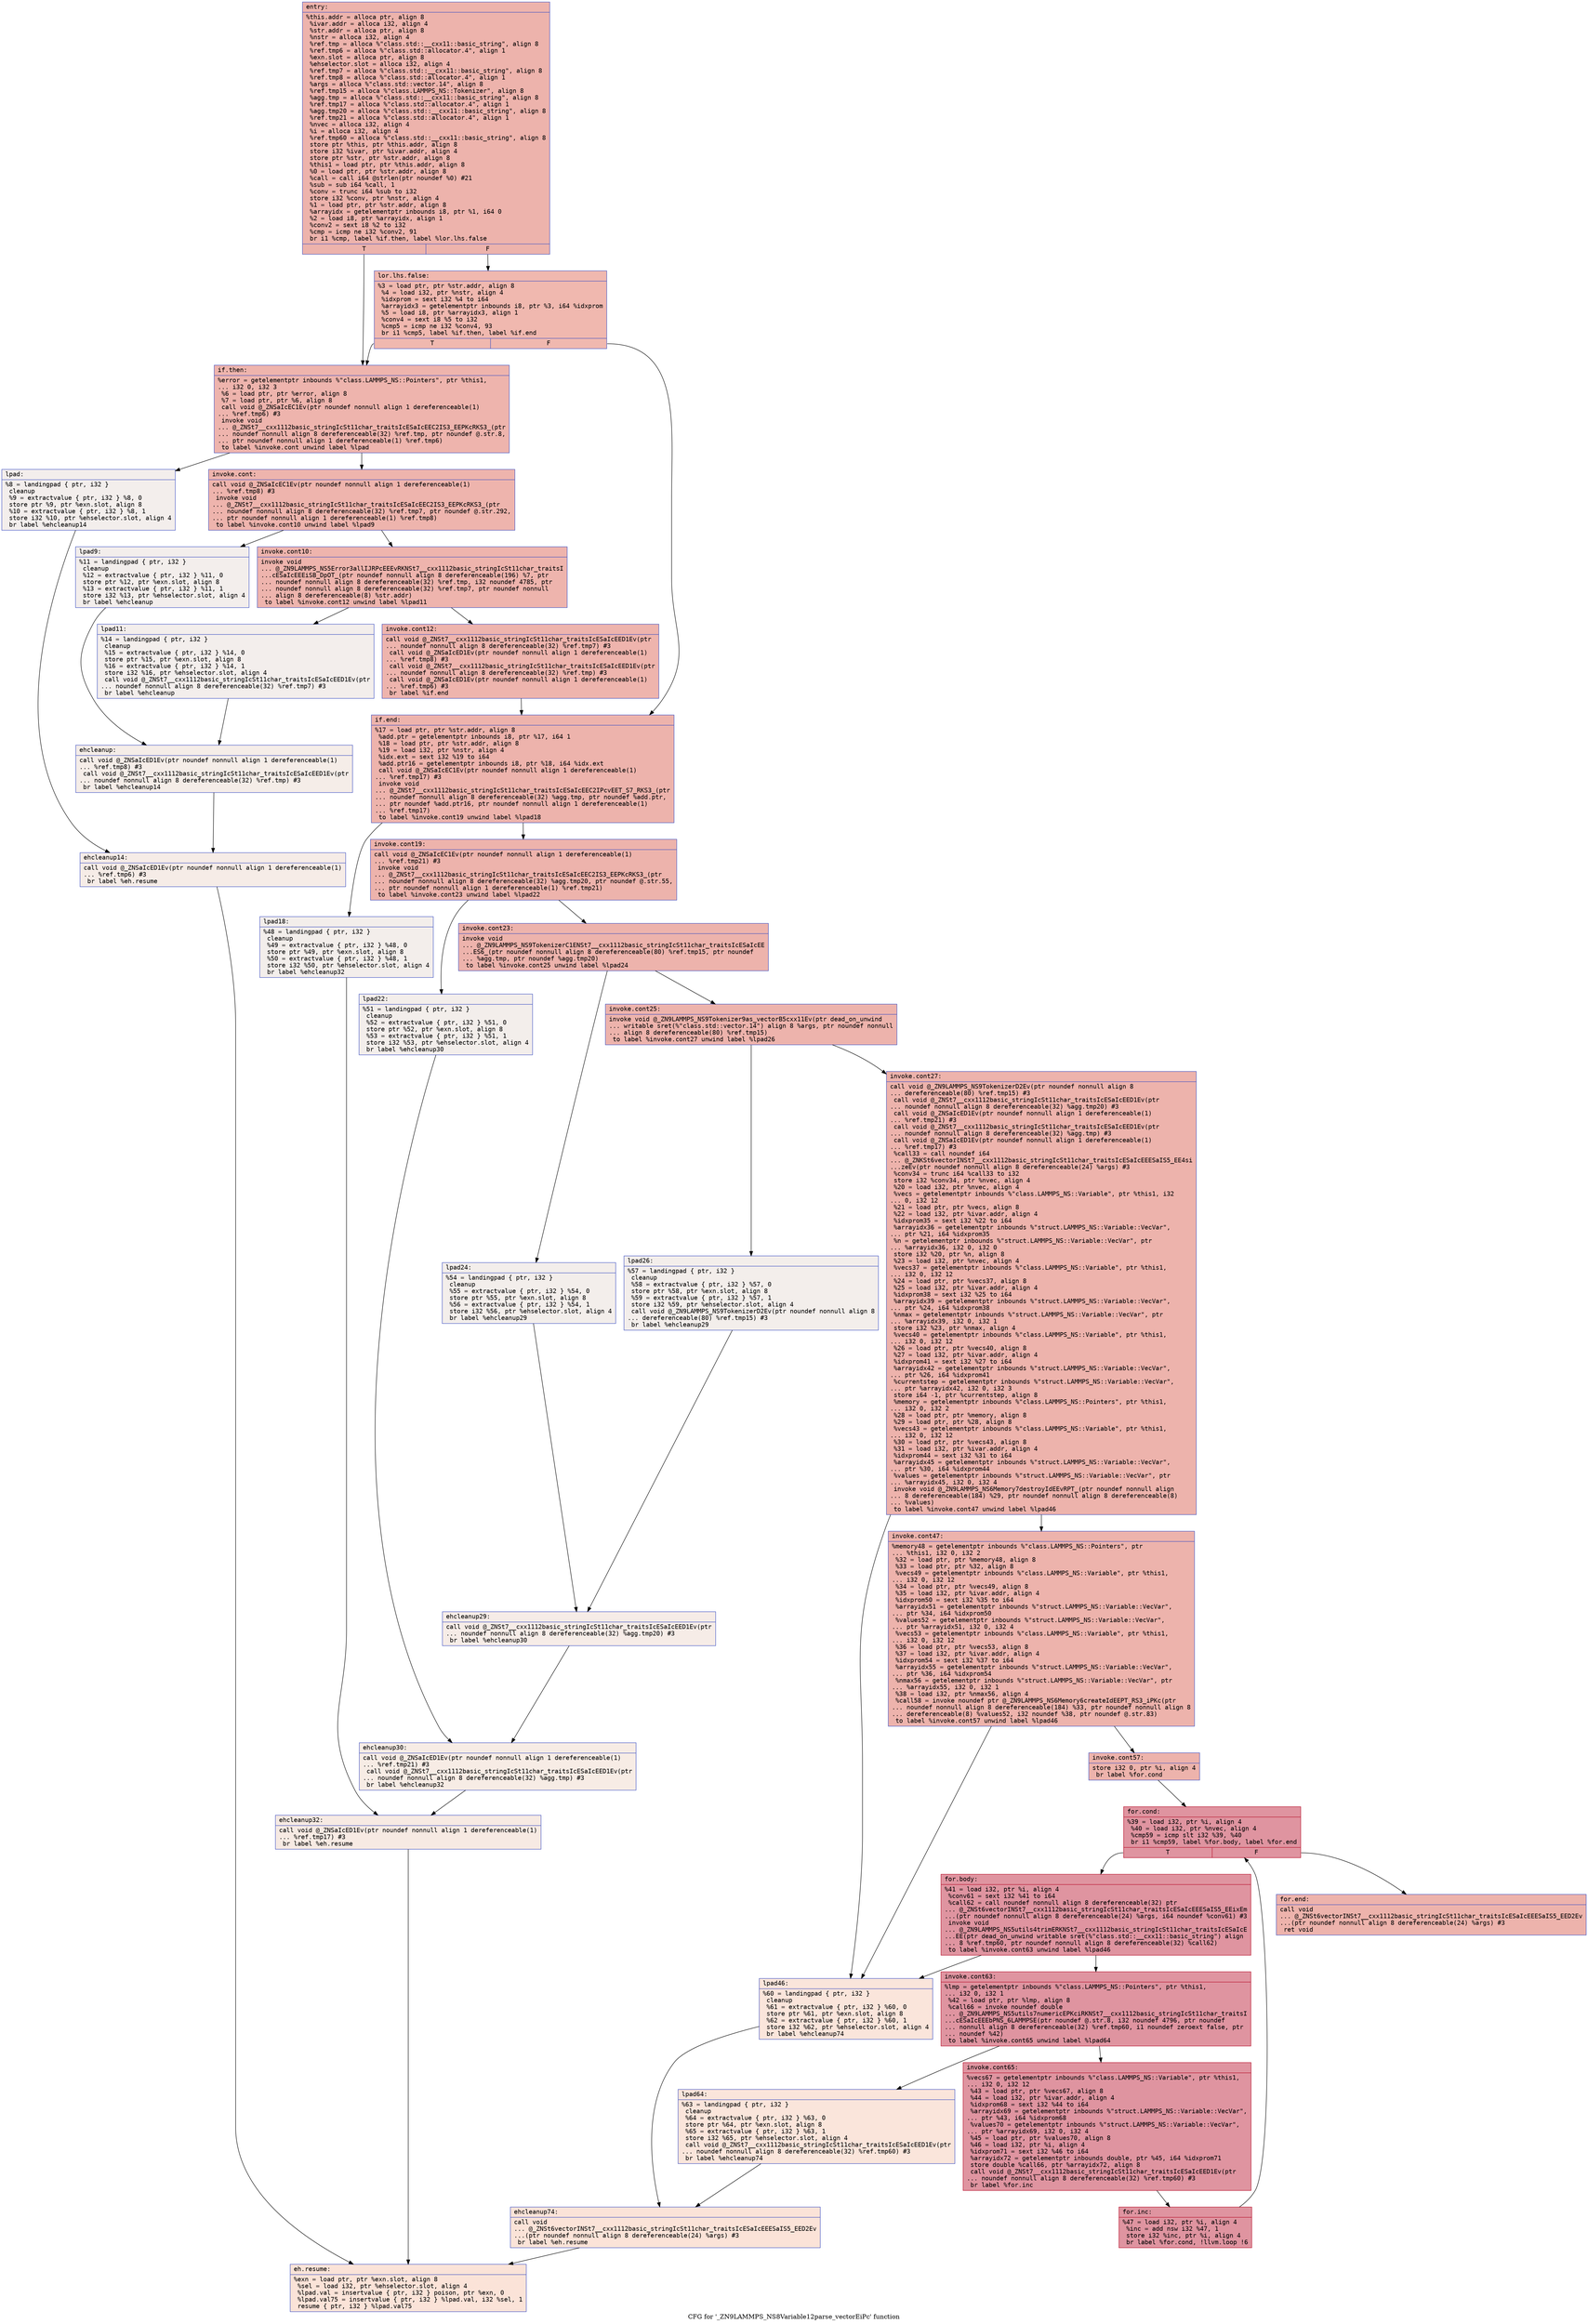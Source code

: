 digraph "CFG for '_ZN9LAMMPS_NS8Variable12parse_vectorEiPc' function" {
	label="CFG for '_ZN9LAMMPS_NS8Variable12parse_vectorEiPc' function";

	Node0x556bfe28b6e0 [shape=record,color="#3d50c3ff", style=filled, fillcolor="#d6524470" fontname="Courier",label="{entry:\l|  %this.addr = alloca ptr, align 8\l  %ivar.addr = alloca i32, align 4\l  %str.addr = alloca ptr, align 8\l  %nstr = alloca i32, align 4\l  %ref.tmp = alloca %\"class.std::__cxx11::basic_string\", align 8\l  %ref.tmp6 = alloca %\"class.std::allocator.4\", align 1\l  %exn.slot = alloca ptr, align 8\l  %ehselector.slot = alloca i32, align 4\l  %ref.tmp7 = alloca %\"class.std::__cxx11::basic_string\", align 8\l  %ref.tmp8 = alloca %\"class.std::allocator.4\", align 1\l  %args = alloca %\"class.std::vector.14\", align 8\l  %ref.tmp15 = alloca %\"class.LAMMPS_NS::Tokenizer\", align 8\l  %agg.tmp = alloca %\"class.std::__cxx11::basic_string\", align 8\l  %ref.tmp17 = alloca %\"class.std::allocator.4\", align 1\l  %agg.tmp20 = alloca %\"class.std::__cxx11::basic_string\", align 8\l  %ref.tmp21 = alloca %\"class.std::allocator.4\", align 1\l  %nvec = alloca i32, align 4\l  %i = alloca i32, align 4\l  %ref.tmp60 = alloca %\"class.std::__cxx11::basic_string\", align 8\l  store ptr %this, ptr %this.addr, align 8\l  store i32 %ivar, ptr %ivar.addr, align 4\l  store ptr %str, ptr %str.addr, align 8\l  %this1 = load ptr, ptr %this.addr, align 8\l  %0 = load ptr, ptr %str.addr, align 8\l  %call = call i64 @strlen(ptr noundef %0) #21\l  %sub = sub i64 %call, 1\l  %conv = trunc i64 %sub to i32\l  store i32 %conv, ptr %nstr, align 4\l  %1 = load ptr, ptr %str.addr, align 8\l  %arrayidx = getelementptr inbounds i8, ptr %1, i64 0\l  %2 = load i8, ptr %arrayidx, align 1\l  %conv2 = sext i8 %2 to i32\l  %cmp = icmp ne i32 %conv2, 91\l  br i1 %cmp, label %if.then, label %lor.lhs.false\l|{<s0>T|<s1>F}}"];
	Node0x556bfe28b6e0:s0 -> Node0x556bfe28cf80[tooltip="entry -> if.then\nProbability 50.00%" ];
	Node0x556bfe28b6e0:s1 -> Node0x556bfe28cff0[tooltip="entry -> lor.lhs.false\nProbability 50.00%" ];
	Node0x556bfe28cff0 [shape=record,color="#3d50c3ff", style=filled, fillcolor="#dc5d4a70" fontname="Courier",label="{lor.lhs.false:\l|  %3 = load ptr, ptr %str.addr, align 8\l  %4 = load i32, ptr %nstr, align 4\l  %idxprom = sext i32 %4 to i64\l  %arrayidx3 = getelementptr inbounds i8, ptr %3, i64 %idxprom\l  %5 = load i8, ptr %arrayidx3, align 1\l  %conv4 = sext i8 %5 to i32\l  %cmp5 = icmp ne i32 %conv4, 93\l  br i1 %cmp5, label %if.then, label %if.end\l|{<s0>T|<s1>F}}"];
	Node0x556bfe28cff0:s0 -> Node0x556bfe28cf80[tooltip="lor.lhs.false -> if.then\nProbability 50.00%" ];
	Node0x556bfe28cff0:s1 -> Node0x556bfe28d570[tooltip="lor.lhs.false -> if.end\nProbability 50.00%" ];
	Node0x556bfe28cf80 [shape=record,color="#3d50c3ff", style=filled, fillcolor="#d8564670" fontname="Courier",label="{if.then:\l|  %error = getelementptr inbounds %\"class.LAMMPS_NS::Pointers\", ptr %this1,\l... i32 0, i32 3\l  %6 = load ptr, ptr %error, align 8\l  %7 = load ptr, ptr %6, align 8\l  call void @_ZNSaIcEC1Ev(ptr noundef nonnull align 1 dereferenceable(1)\l... %ref.tmp6) #3\l  invoke void\l... @_ZNSt7__cxx1112basic_stringIcSt11char_traitsIcESaIcEEC2IS3_EEPKcRKS3_(ptr\l... noundef nonnull align 8 dereferenceable(32) %ref.tmp, ptr noundef @.str.8,\l... ptr noundef nonnull align 1 dereferenceable(1) %ref.tmp6)\l          to label %invoke.cont unwind label %lpad\l}"];
	Node0x556bfe28cf80 -> Node0x556bfe28d9f0[tooltip="if.then -> invoke.cont\nProbability 100.00%" ];
	Node0x556bfe28cf80 -> Node0x556bfe28da70[tooltip="if.then -> lpad\nProbability 0.00%" ];
	Node0x556bfe28d9f0 [shape=record,color="#3d50c3ff", style=filled, fillcolor="#d8564670" fontname="Courier",label="{invoke.cont:\l|  call void @_ZNSaIcEC1Ev(ptr noundef nonnull align 1 dereferenceable(1)\l... %ref.tmp8) #3\l  invoke void\l... @_ZNSt7__cxx1112basic_stringIcSt11char_traitsIcESaIcEEC2IS3_EEPKcRKS3_(ptr\l... noundef nonnull align 8 dereferenceable(32) %ref.tmp7, ptr noundef @.str.292,\l... ptr noundef nonnull align 1 dereferenceable(1) %ref.tmp8)\l          to label %invoke.cont10 unwind label %lpad9\l}"];
	Node0x556bfe28d9f0 -> Node0x556bfe28dd90[tooltip="invoke.cont -> invoke.cont10\nProbability 100.00%" ];
	Node0x556bfe28d9f0 -> Node0x556bfe28dde0[tooltip="invoke.cont -> lpad9\nProbability 0.00%" ];
	Node0x556bfe28dd90 [shape=record,color="#3d50c3ff", style=filled, fillcolor="#d8564670" fontname="Courier",label="{invoke.cont10:\l|  invoke void\l... @_ZN9LAMMPS_NS5Error3allIJRPcEEEvRKNSt7__cxx1112basic_stringIcSt11char_traitsI\l...cESaIcEEEiSB_DpOT_(ptr noundef nonnull align 8 dereferenceable(196) %7, ptr\l... noundef nonnull align 8 dereferenceable(32) %ref.tmp, i32 noundef 4785, ptr\l... noundef nonnull align 8 dereferenceable(32) %ref.tmp7, ptr noundef nonnull\l... align 8 dereferenceable(8) %str.addr)\l          to label %invoke.cont12 unwind label %lpad11\l}"];
	Node0x556bfe28dd90 -> Node0x556bfe28dd40[tooltip="invoke.cont10 -> invoke.cont12\nProbability 100.00%" ];
	Node0x556bfe28dd90 -> Node0x556bfe28e0b0[tooltip="invoke.cont10 -> lpad11\nProbability 0.00%" ];
	Node0x556bfe28dd40 [shape=record,color="#3d50c3ff", style=filled, fillcolor="#d8564670" fontname="Courier",label="{invoke.cont12:\l|  call void @_ZNSt7__cxx1112basic_stringIcSt11char_traitsIcESaIcEED1Ev(ptr\l... noundef nonnull align 8 dereferenceable(32) %ref.tmp7) #3\l  call void @_ZNSaIcED1Ev(ptr noundef nonnull align 1 dereferenceable(1)\l... %ref.tmp8) #3\l  call void @_ZNSt7__cxx1112basic_stringIcSt11char_traitsIcESaIcEED1Ev(ptr\l... noundef nonnull align 8 dereferenceable(32) %ref.tmp) #3\l  call void @_ZNSaIcED1Ev(ptr noundef nonnull align 1 dereferenceable(1)\l... %ref.tmp6) #3\l  br label %if.end\l}"];
	Node0x556bfe28dd40 -> Node0x556bfe28d570[tooltip="invoke.cont12 -> if.end\nProbability 100.00%" ];
	Node0x556bfe28da70 [shape=record,color="#3d50c3ff", style=filled, fillcolor="#e3d9d370" fontname="Courier",label="{lpad:\l|  %8 = landingpad \{ ptr, i32 \}\l          cleanup\l  %9 = extractvalue \{ ptr, i32 \} %8, 0\l  store ptr %9, ptr %exn.slot, align 8\l  %10 = extractvalue \{ ptr, i32 \} %8, 1\l  store i32 %10, ptr %ehselector.slot, align 4\l  br label %ehcleanup14\l}"];
	Node0x556bfe28da70 -> Node0x556bfe28e9f0[tooltip="lpad -> ehcleanup14\nProbability 100.00%" ];
	Node0x556bfe28dde0 [shape=record,color="#3d50c3ff", style=filled, fillcolor="#e3d9d370" fontname="Courier",label="{lpad9:\l|  %11 = landingpad \{ ptr, i32 \}\l          cleanup\l  %12 = extractvalue \{ ptr, i32 \} %11, 0\l  store ptr %12, ptr %exn.slot, align 8\l  %13 = extractvalue \{ ptr, i32 \} %11, 1\l  store i32 %13, ptr %ehselector.slot, align 4\l  br label %ehcleanup\l}"];
	Node0x556bfe28dde0 -> Node0x556bfe28ecf0[tooltip="lpad9 -> ehcleanup\nProbability 100.00%" ];
	Node0x556bfe28e0b0 [shape=record,color="#3d50c3ff", style=filled, fillcolor="#e3d9d370" fontname="Courier",label="{lpad11:\l|  %14 = landingpad \{ ptr, i32 \}\l          cleanup\l  %15 = extractvalue \{ ptr, i32 \} %14, 0\l  store ptr %15, ptr %exn.slot, align 8\l  %16 = extractvalue \{ ptr, i32 \} %14, 1\l  store i32 %16, ptr %ehselector.slot, align 4\l  call void @_ZNSt7__cxx1112basic_stringIcSt11char_traitsIcESaIcEED1Ev(ptr\l... noundef nonnull align 8 dereferenceable(32) %ref.tmp7) #3\l  br label %ehcleanup\l}"];
	Node0x556bfe28e0b0 -> Node0x556bfe28ecf0[tooltip="lpad11 -> ehcleanup\nProbability 100.00%" ];
	Node0x556bfe28ecf0 [shape=record,color="#3d50c3ff", style=filled, fillcolor="#e8d6cc70" fontname="Courier",label="{ehcleanup:\l|  call void @_ZNSaIcED1Ev(ptr noundef nonnull align 1 dereferenceable(1)\l... %ref.tmp8) #3\l  call void @_ZNSt7__cxx1112basic_stringIcSt11char_traitsIcESaIcEED1Ev(ptr\l... noundef nonnull align 8 dereferenceable(32) %ref.tmp) #3\l  br label %ehcleanup14\l}"];
	Node0x556bfe28ecf0 -> Node0x556bfe28e9f0[tooltip="ehcleanup -> ehcleanup14\nProbability 100.00%" ];
	Node0x556bfe28e9f0 [shape=record,color="#3d50c3ff", style=filled, fillcolor="#ead5c970" fontname="Courier",label="{ehcleanup14:\l|  call void @_ZNSaIcED1Ev(ptr noundef nonnull align 1 dereferenceable(1)\l... %ref.tmp6) #3\l  br label %eh.resume\l}"];
	Node0x556bfe28e9f0 -> Node0x556bfe28f5a0[tooltip="ehcleanup14 -> eh.resume\nProbability 100.00%" ];
	Node0x556bfe28d570 [shape=record,color="#3d50c3ff", style=filled, fillcolor="#d6524470" fontname="Courier",label="{if.end:\l|  %17 = load ptr, ptr %str.addr, align 8\l  %add.ptr = getelementptr inbounds i8, ptr %17, i64 1\l  %18 = load ptr, ptr %str.addr, align 8\l  %19 = load i32, ptr %nstr, align 4\l  %idx.ext = sext i32 %19 to i64\l  %add.ptr16 = getelementptr inbounds i8, ptr %18, i64 %idx.ext\l  call void @_ZNSaIcEC1Ev(ptr noundef nonnull align 1 dereferenceable(1)\l... %ref.tmp17) #3\l  invoke void\l... @_ZNSt7__cxx1112basic_stringIcSt11char_traitsIcESaIcEEC2IPcvEET_S7_RKS3_(ptr\l... noundef nonnull align 8 dereferenceable(32) %agg.tmp, ptr noundef %add.ptr,\l... ptr noundef %add.ptr16, ptr noundef nonnull align 1 dereferenceable(1)\l... %ref.tmp17)\l          to label %invoke.cont19 unwind label %lpad18\l}"];
	Node0x556bfe28d570 -> Node0x556bfe28cb50[tooltip="if.end -> invoke.cont19\nProbability 100.00%" ];
	Node0x556bfe28d570 -> Node0x556bfe28cbd0[tooltip="if.end -> lpad18\nProbability 0.00%" ];
	Node0x556bfe28cb50 [shape=record,color="#3d50c3ff", style=filled, fillcolor="#d6524470" fontname="Courier",label="{invoke.cont19:\l|  call void @_ZNSaIcEC1Ev(ptr noundef nonnull align 1 dereferenceable(1)\l... %ref.tmp21) #3\l  invoke void\l... @_ZNSt7__cxx1112basic_stringIcSt11char_traitsIcESaIcEEC2IS3_EEPKcRKS3_(ptr\l... noundef nonnull align 8 dereferenceable(32) %agg.tmp20, ptr noundef @.str.55,\l... ptr noundef nonnull align 1 dereferenceable(1) %ref.tmp21)\l          to label %invoke.cont23 unwind label %lpad22\l}"];
	Node0x556bfe28cb50 -> Node0x556bfe290350[tooltip="invoke.cont19 -> invoke.cont23\nProbability 100.00%" ];
	Node0x556bfe28cb50 -> Node0x556bfe2903a0[tooltip="invoke.cont19 -> lpad22\nProbability 0.00%" ];
	Node0x556bfe290350 [shape=record,color="#3d50c3ff", style=filled, fillcolor="#d6524470" fontname="Courier",label="{invoke.cont23:\l|  invoke void\l... @_ZN9LAMMPS_NS9TokenizerC1ENSt7__cxx1112basic_stringIcSt11char_traitsIcESaIcEE\l...ES6_(ptr noundef nonnull align 8 dereferenceable(80) %ref.tmp15, ptr noundef\l... %agg.tmp, ptr noundef %agg.tmp20)\l          to label %invoke.cont25 unwind label %lpad24\l}"];
	Node0x556bfe290350 -> Node0x556bfe290300[tooltip="invoke.cont23 -> invoke.cont25\nProbability 100.00%" ];
	Node0x556bfe290350 -> Node0x556bfe290690[tooltip="invoke.cont23 -> lpad24\nProbability 0.00%" ];
	Node0x556bfe290300 [shape=record,color="#3d50c3ff", style=filled, fillcolor="#d6524470" fontname="Courier",label="{invoke.cont25:\l|  invoke void @_ZN9LAMMPS_NS9Tokenizer9as_vectorB5cxx11Ev(ptr dead_on_unwind\l... writable sret(%\"class.std::vector.14\") align 8 %args, ptr noundef nonnull\l... align 8 dereferenceable(80) %ref.tmp15)\l          to label %invoke.cont27 unwind label %lpad26\l}"];
	Node0x556bfe290300 -> Node0x556bfe290a40[tooltip="invoke.cont25 -> invoke.cont27\nProbability 100.00%" ];
	Node0x556bfe290300 -> Node0x556bfe290a90[tooltip="invoke.cont25 -> lpad26\nProbability 0.00%" ];
	Node0x556bfe290a40 [shape=record,color="#3d50c3ff", style=filled, fillcolor="#d6524470" fontname="Courier",label="{invoke.cont27:\l|  call void @_ZN9LAMMPS_NS9TokenizerD2Ev(ptr noundef nonnull align 8\l... dereferenceable(80) %ref.tmp15) #3\l  call void @_ZNSt7__cxx1112basic_stringIcSt11char_traitsIcESaIcEED1Ev(ptr\l... noundef nonnull align 8 dereferenceable(32) %agg.tmp20) #3\l  call void @_ZNSaIcED1Ev(ptr noundef nonnull align 1 dereferenceable(1)\l... %ref.tmp21) #3\l  call void @_ZNSt7__cxx1112basic_stringIcSt11char_traitsIcESaIcEED1Ev(ptr\l... noundef nonnull align 8 dereferenceable(32) %agg.tmp) #3\l  call void @_ZNSaIcED1Ev(ptr noundef nonnull align 1 dereferenceable(1)\l... %ref.tmp17) #3\l  %call33 = call noundef i64\l... @_ZNKSt6vectorINSt7__cxx1112basic_stringIcSt11char_traitsIcESaIcEEESaIS5_EE4si\l...zeEv(ptr noundef nonnull align 8 dereferenceable(24) %args) #3\l  %conv34 = trunc i64 %call33 to i32\l  store i32 %conv34, ptr %nvec, align 4\l  %20 = load i32, ptr %nvec, align 4\l  %vecs = getelementptr inbounds %\"class.LAMMPS_NS::Variable\", ptr %this1, i32\l... 0, i32 12\l  %21 = load ptr, ptr %vecs, align 8\l  %22 = load i32, ptr %ivar.addr, align 4\l  %idxprom35 = sext i32 %22 to i64\l  %arrayidx36 = getelementptr inbounds %\"struct.LAMMPS_NS::Variable::VecVar\",\l... ptr %21, i64 %idxprom35\l  %n = getelementptr inbounds %\"struct.LAMMPS_NS::Variable::VecVar\", ptr\l... %arrayidx36, i32 0, i32 0\l  store i32 %20, ptr %n, align 8\l  %23 = load i32, ptr %nvec, align 4\l  %vecs37 = getelementptr inbounds %\"class.LAMMPS_NS::Variable\", ptr %this1,\l... i32 0, i32 12\l  %24 = load ptr, ptr %vecs37, align 8\l  %25 = load i32, ptr %ivar.addr, align 4\l  %idxprom38 = sext i32 %25 to i64\l  %arrayidx39 = getelementptr inbounds %\"struct.LAMMPS_NS::Variable::VecVar\",\l... ptr %24, i64 %idxprom38\l  %nmax = getelementptr inbounds %\"struct.LAMMPS_NS::Variable::VecVar\", ptr\l... %arrayidx39, i32 0, i32 1\l  store i32 %23, ptr %nmax, align 4\l  %vecs40 = getelementptr inbounds %\"class.LAMMPS_NS::Variable\", ptr %this1,\l... i32 0, i32 12\l  %26 = load ptr, ptr %vecs40, align 8\l  %27 = load i32, ptr %ivar.addr, align 4\l  %idxprom41 = sext i32 %27 to i64\l  %arrayidx42 = getelementptr inbounds %\"struct.LAMMPS_NS::Variable::VecVar\",\l... ptr %26, i64 %idxprom41\l  %currentstep = getelementptr inbounds %\"struct.LAMMPS_NS::Variable::VecVar\",\l... ptr %arrayidx42, i32 0, i32 3\l  store i64 -1, ptr %currentstep, align 8\l  %memory = getelementptr inbounds %\"class.LAMMPS_NS::Pointers\", ptr %this1,\l... i32 0, i32 2\l  %28 = load ptr, ptr %memory, align 8\l  %29 = load ptr, ptr %28, align 8\l  %vecs43 = getelementptr inbounds %\"class.LAMMPS_NS::Variable\", ptr %this1,\l... i32 0, i32 12\l  %30 = load ptr, ptr %vecs43, align 8\l  %31 = load i32, ptr %ivar.addr, align 4\l  %idxprom44 = sext i32 %31 to i64\l  %arrayidx45 = getelementptr inbounds %\"struct.LAMMPS_NS::Variable::VecVar\",\l... ptr %30, i64 %idxprom44\l  %values = getelementptr inbounds %\"struct.LAMMPS_NS::Variable::VecVar\", ptr\l... %arrayidx45, i32 0, i32 4\l  invoke void @_ZN9LAMMPS_NS6Memory7destroyIdEEvRPT_(ptr noundef nonnull align\l... 8 dereferenceable(184) %29, ptr noundef nonnull align 8 dereferenceable(8)\l... %values)\l          to label %invoke.cont47 unwind label %lpad46\l}"];
	Node0x556bfe290a40 -> Node0x556bfe292d10[tooltip="invoke.cont27 -> invoke.cont47\nProbability 100.00%" ];
	Node0x556bfe290a40 -> Node0x556bfe292d90[tooltip="invoke.cont27 -> lpad46\nProbability 0.00%" ];
	Node0x556bfe292d10 [shape=record,color="#3d50c3ff", style=filled, fillcolor="#d6524470" fontname="Courier",label="{invoke.cont47:\l|  %memory48 = getelementptr inbounds %\"class.LAMMPS_NS::Pointers\", ptr\l... %this1, i32 0, i32 2\l  %32 = load ptr, ptr %memory48, align 8\l  %33 = load ptr, ptr %32, align 8\l  %vecs49 = getelementptr inbounds %\"class.LAMMPS_NS::Variable\", ptr %this1,\l... i32 0, i32 12\l  %34 = load ptr, ptr %vecs49, align 8\l  %35 = load i32, ptr %ivar.addr, align 4\l  %idxprom50 = sext i32 %35 to i64\l  %arrayidx51 = getelementptr inbounds %\"struct.LAMMPS_NS::Variable::VecVar\",\l... ptr %34, i64 %idxprom50\l  %values52 = getelementptr inbounds %\"struct.LAMMPS_NS::Variable::VecVar\",\l... ptr %arrayidx51, i32 0, i32 4\l  %vecs53 = getelementptr inbounds %\"class.LAMMPS_NS::Variable\", ptr %this1,\l... i32 0, i32 12\l  %36 = load ptr, ptr %vecs53, align 8\l  %37 = load i32, ptr %ivar.addr, align 4\l  %idxprom54 = sext i32 %37 to i64\l  %arrayidx55 = getelementptr inbounds %\"struct.LAMMPS_NS::Variable::VecVar\",\l... ptr %36, i64 %idxprom54\l  %nmax56 = getelementptr inbounds %\"struct.LAMMPS_NS::Variable::VecVar\", ptr\l... %arrayidx55, i32 0, i32 1\l  %38 = load i32, ptr %nmax56, align 4\l  %call58 = invoke noundef ptr @_ZN9LAMMPS_NS6Memory6createIdEEPT_RS3_iPKc(ptr\l... noundef nonnull align 8 dereferenceable(184) %33, ptr noundef nonnull align 8\l... dereferenceable(8) %values52, i32 noundef %38, ptr noundef @.str.83)\l          to label %invoke.cont57 unwind label %lpad46\l}"];
	Node0x556bfe292d10 -> Node0x556bfe293a60[tooltip="invoke.cont47 -> invoke.cont57\nProbability 100.00%" ];
	Node0x556bfe292d10 -> Node0x556bfe292d90[tooltip="invoke.cont47 -> lpad46\nProbability 0.00%" ];
	Node0x556bfe293a60 [shape=record,color="#3d50c3ff", style=filled, fillcolor="#d6524470" fontname="Courier",label="{invoke.cont57:\l|  store i32 0, ptr %i, align 4\l  br label %for.cond\l}"];
	Node0x556bfe293a60 -> Node0x556bfe293ea0[tooltip="invoke.cont57 -> for.cond\nProbability 100.00%" ];
	Node0x556bfe293ea0 [shape=record,color="#b70d28ff", style=filled, fillcolor="#b70d2870" fontname="Courier",label="{for.cond:\l|  %39 = load i32, ptr %i, align 4\l  %40 = load i32, ptr %nvec, align 4\l  %cmp59 = icmp slt i32 %39, %40\l  br i1 %cmp59, label %for.body, label %for.end\l|{<s0>T|<s1>F}}"];
	Node0x556bfe293ea0:s0 -> Node0x556bfe2940f0[tooltip="for.cond -> for.body\nProbability 96.88%" ];
	Node0x556bfe293ea0:s1 -> Node0x556bfe294170[tooltip="for.cond -> for.end\nProbability 3.12%" ];
	Node0x556bfe2940f0 [shape=record,color="#b70d28ff", style=filled, fillcolor="#b70d2870" fontname="Courier",label="{for.body:\l|  %41 = load i32, ptr %i, align 4\l  %conv61 = sext i32 %41 to i64\l  %call62 = call noundef nonnull align 8 dereferenceable(32) ptr\l... @_ZNSt6vectorINSt7__cxx1112basic_stringIcSt11char_traitsIcESaIcEEESaIS5_EEixEm\l...(ptr noundef nonnull align 8 dereferenceable(24) %args, i64 noundef %conv61) #3\l  invoke void\l... @_ZN9LAMMPS_NS5utils4trimERKNSt7__cxx1112basic_stringIcSt11char_traitsIcESaIcE\l...EE(ptr dead_on_unwind writable sret(%\"class.std::__cxx11::basic_string\") align\l... 8 %ref.tmp60, ptr noundef nonnull align 8 dereferenceable(32) %call62)\l          to label %invoke.cont63 unwind label %lpad46\l}"];
	Node0x556bfe2940f0 -> Node0x556bfe2946b0[tooltip="for.body -> invoke.cont63\nProbability 100.00%" ];
	Node0x556bfe2940f0 -> Node0x556bfe292d90[tooltip="for.body -> lpad46\nProbability 0.00%" ];
	Node0x556bfe2946b0 [shape=record,color="#b70d28ff", style=filled, fillcolor="#b70d2870" fontname="Courier",label="{invoke.cont63:\l|  %lmp = getelementptr inbounds %\"class.LAMMPS_NS::Pointers\", ptr %this1,\l... i32 0, i32 1\l  %42 = load ptr, ptr %lmp, align 8\l  %call66 = invoke noundef double\l... @_ZN9LAMMPS_NS5utils7numericEPKciRKNSt7__cxx1112basic_stringIcSt11char_traitsI\l...cESaIcEEEbPNS_6LAMMPSE(ptr noundef @.str.8, i32 noundef 4796, ptr noundef\l... nonnull align 8 dereferenceable(32) %ref.tmp60, i1 noundef zeroext false, ptr\l... noundef %42)\l          to label %invoke.cont65 unwind label %lpad64\l}"];
	Node0x556bfe2946b0 -> Node0x556bfe28fe00[tooltip="invoke.cont63 -> invoke.cont65\nProbability 100.00%" ];
	Node0x556bfe2946b0 -> Node0x556bfe28fe80[tooltip="invoke.cont63 -> lpad64\nProbability 0.00%" ];
	Node0x556bfe28fe00 [shape=record,color="#b70d28ff", style=filled, fillcolor="#b70d2870" fontname="Courier",label="{invoke.cont65:\l|  %vecs67 = getelementptr inbounds %\"class.LAMMPS_NS::Variable\", ptr %this1,\l... i32 0, i32 12\l  %43 = load ptr, ptr %vecs67, align 8\l  %44 = load i32, ptr %ivar.addr, align 4\l  %idxprom68 = sext i32 %44 to i64\l  %arrayidx69 = getelementptr inbounds %\"struct.LAMMPS_NS::Variable::VecVar\",\l... ptr %43, i64 %idxprom68\l  %values70 = getelementptr inbounds %\"struct.LAMMPS_NS::Variable::VecVar\",\l... ptr %arrayidx69, i32 0, i32 4\l  %45 = load ptr, ptr %values70, align 8\l  %46 = load i32, ptr %i, align 4\l  %idxprom71 = sext i32 %46 to i64\l  %arrayidx72 = getelementptr inbounds double, ptr %45, i64 %idxprom71\l  store double %call66, ptr %arrayidx72, align 8\l  call void @_ZNSt7__cxx1112basic_stringIcSt11char_traitsIcESaIcEED1Ev(ptr\l... noundef nonnull align 8 dereferenceable(32) %ref.tmp60) #3\l  br label %for.inc\l}"];
	Node0x556bfe28fe00 -> Node0x556bfe295d10[tooltip="invoke.cont65 -> for.inc\nProbability 100.00%" ];
	Node0x556bfe295d10 [shape=record,color="#b70d28ff", style=filled, fillcolor="#b70d2870" fontname="Courier",label="{for.inc:\l|  %47 = load i32, ptr %i, align 4\l  %inc = add nsw i32 %47, 1\l  store i32 %inc, ptr %i, align 4\l  br label %for.cond, !llvm.loop !6\l}"];
	Node0x556bfe295d10 -> Node0x556bfe293ea0[tooltip="for.inc -> for.cond\nProbability 100.00%" ];
	Node0x556bfe28cbd0 [shape=record,color="#3d50c3ff", style=filled, fillcolor="#e5d8d170" fontname="Courier",label="{lpad18:\l|  %48 = landingpad \{ ptr, i32 \}\l          cleanup\l  %49 = extractvalue \{ ptr, i32 \} %48, 0\l  store ptr %49, ptr %exn.slot, align 8\l  %50 = extractvalue \{ ptr, i32 \} %48, 1\l  store i32 %50, ptr %ehselector.slot, align 4\l  br label %ehcleanup32\l}"];
	Node0x556bfe28cbd0 -> Node0x556bfe296cf0[tooltip="lpad18 -> ehcleanup32\nProbability 100.00%" ];
	Node0x556bfe2903a0 [shape=record,color="#3d50c3ff", style=filled, fillcolor="#e5d8d170" fontname="Courier",label="{lpad22:\l|  %51 = landingpad \{ ptr, i32 \}\l          cleanup\l  %52 = extractvalue \{ ptr, i32 \} %51, 0\l  store ptr %52, ptr %exn.slot, align 8\l  %53 = extractvalue \{ ptr, i32 \} %51, 1\l  store i32 %53, ptr %ehselector.slot, align 4\l  br label %ehcleanup30\l}"];
	Node0x556bfe2903a0 -> Node0x556bfe297060[tooltip="lpad22 -> ehcleanup30\nProbability 100.00%" ];
	Node0x556bfe290690 [shape=record,color="#3d50c3ff", style=filled, fillcolor="#e5d8d170" fontname="Courier",label="{lpad24:\l|  %54 = landingpad \{ ptr, i32 \}\l          cleanup\l  %55 = extractvalue \{ ptr, i32 \} %54, 0\l  store ptr %55, ptr %exn.slot, align 8\l  %56 = extractvalue \{ ptr, i32 \} %54, 1\l  store i32 %56, ptr %ehselector.slot, align 4\l  br label %ehcleanup29\l}"];
	Node0x556bfe290690 -> Node0x556bfe297430[tooltip="lpad24 -> ehcleanup29\nProbability 100.00%" ];
	Node0x556bfe290a90 [shape=record,color="#3d50c3ff", style=filled, fillcolor="#e5d8d170" fontname="Courier",label="{lpad26:\l|  %57 = landingpad \{ ptr, i32 \}\l          cleanup\l  %58 = extractvalue \{ ptr, i32 \} %57, 0\l  store ptr %58, ptr %exn.slot, align 8\l  %59 = extractvalue \{ ptr, i32 \} %57, 1\l  store i32 %59, ptr %ehselector.slot, align 4\l  call void @_ZN9LAMMPS_NS9TokenizerD2Ev(ptr noundef nonnull align 8\l... dereferenceable(80) %ref.tmp15) #3\l  br label %ehcleanup29\l}"];
	Node0x556bfe290a90 -> Node0x556bfe297430[tooltip="lpad26 -> ehcleanup29\nProbability 100.00%" ];
	Node0x556bfe297430 [shape=record,color="#3d50c3ff", style=filled, fillcolor="#ead5c970" fontname="Courier",label="{ehcleanup29:\l|  call void @_ZNSt7__cxx1112basic_stringIcSt11char_traitsIcESaIcEED1Ev(ptr\l... noundef nonnull align 8 dereferenceable(32) %agg.tmp20) #3\l  br label %ehcleanup30\l}"];
	Node0x556bfe297430 -> Node0x556bfe297060[tooltip="ehcleanup29 -> ehcleanup30\nProbability 100.00%" ];
	Node0x556bfe297060 [shape=record,color="#3d50c3ff", style=filled, fillcolor="#ecd3c570" fontname="Courier",label="{ehcleanup30:\l|  call void @_ZNSaIcED1Ev(ptr noundef nonnull align 1 dereferenceable(1)\l... %ref.tmp21) #3\l  call void @_ZNSt7__cxx1112basic_stringIcSt11char_traitsIcESaIcEED1Ev(ptr\l... noundef nonnull align 8 dereferenceable(32) %agg.tmp) #3\l  br label %ehcleanup32\l}"];
	Node0x556bfe297060 -> Node0x556bfe296cf0[tooltip="ehcleanup30 -> ehcleanup32\nProbability 100.00%" ];
	Node0x556bfe296cf0 [shape=record,color="#3d50c3ff", style=filled, fillcolor="#eed0c070" fontname="Courier",label="{ehcleanup32:\l|  call void @_ZNSaIcED1Ev(ptr noundef nonnull align 1 dereferenceable(1)\l... %ref.tmp17) #3\l  br label %eh.resume\l}"];
	Node0x556bfe296cf0 -> Node0x556bfe28f5a0[tooltip="ehcleanup32 -> eh.resume\nProbability 100.00%" ];
	Node0x556bfe292d90 [shape=record,color="#3d50c3ff", style=filled, fillcolor="#f4c5ad70" fontname="Courier",label="{lpad46:\l|  %60 = landingpad \{ ptr, i32 \}\l          cleanup\l  %61 = extractvalue \{ ptr, i32 \} %60, 0\l  store ptr %61, ptr %exn.slot, align 8\l  %62 = extractvalue \{ ptr, i32 \} %60, 1\l  store i32 %62, ptr %ehselector.slot, align 4\l  br label %ehcleanup74\l}"];
	Node0x556bfe292d90 -> Node0x556bfe2981c0[tooltip="lpad46 -> ehcleanup74\nProbability 100.00%" ];
	Node0x556bfe28fe80 [shape=record,color="#3d50c3ff", style=filled, fillcolor="#f4c5ad70" fontname="Courier",label="{lpad64:\l|  %63 = landingpad \{ ptr, i32 \}\l          cleanup\l  %64 = extractvalue \{ ptr, i32 \} %63, 0\l  store ptr %64, ptr %exn.slot, align 8\l  %65 = extractvalue \{ ptr, i32 \} %63, 1\l  store i32 %65, ptr %ehselector.slot, align 4\l  call void @_ZNSt7__cxx1112basic_stringIcSt11char_traitsIcESaIcEED1Ev(ptr\l... noundef nonnull align 8 dereferenceable(32) %ref.tmp60) #3\l  br label %ehcleanup74\l}"];
	Node0x556bfe28fe80 -> Node0x556bfe2981c0[tooltip="lpad64 -> ehcleanup74\nProbability 100.00%" ];
	Node0x556bfe294170 [shape=record,color="#3d50c3ff", style=filled, fillcolor="#d6524470" fontname="Courier",label="{for.end:\l|  call void\l... @_ZNSt6vectorINSt7__cxx1112basic_stringIcSt11char_traitsIcESaIcEEESaIS5_EED2Ev\l...(ptr noundef nonnull align 8 dereferenceable(24) %args) #3\l  ret void\l}"];
	Node0x556bfe2981c0 [shape=record,color="#3d50c3ff", style=filled, fillcolor="#f6bfa670" fontname="Courier",label="{ehcleanup74:\l|  call void\l... @_ZNSt6vectorINSt7__cxx1112basic_stringIcSt11char_traitsIcESaIcEEESaIS5_EED2Ev\l...(ptr noundef nonnull align 8 dereferenceable(24) %args) #3\l  br label %eh.resume\l}"];
	Node0x556bfe2981c0 -> Node0x556bfe28f5a0[tooltip="ehcleanup74 -> eh.resume\nProbability 100.00%" ];
	Node0x556bfe28f5a0 [shape=record,color="#3d50c3ff", style=filled, fillcolor="#f6bfa670" fontname="Courier",label="{eh.resume:\l|  %exn = load ptr, ptr %exn.slot, align 8\l  %sel = load i32, ptr %ehselector.slot, align 4\l  %lpad.val = insertvalue \{ ptr, i32 \} poison, ptr %exn, 0\l  %lpad.val75 = insertvalue \{ ptr, i32 \} %lpad.val, i32 %sel, 1\l  resume \{ ptr, i32 \} %lpad.val75\l}"];
}
